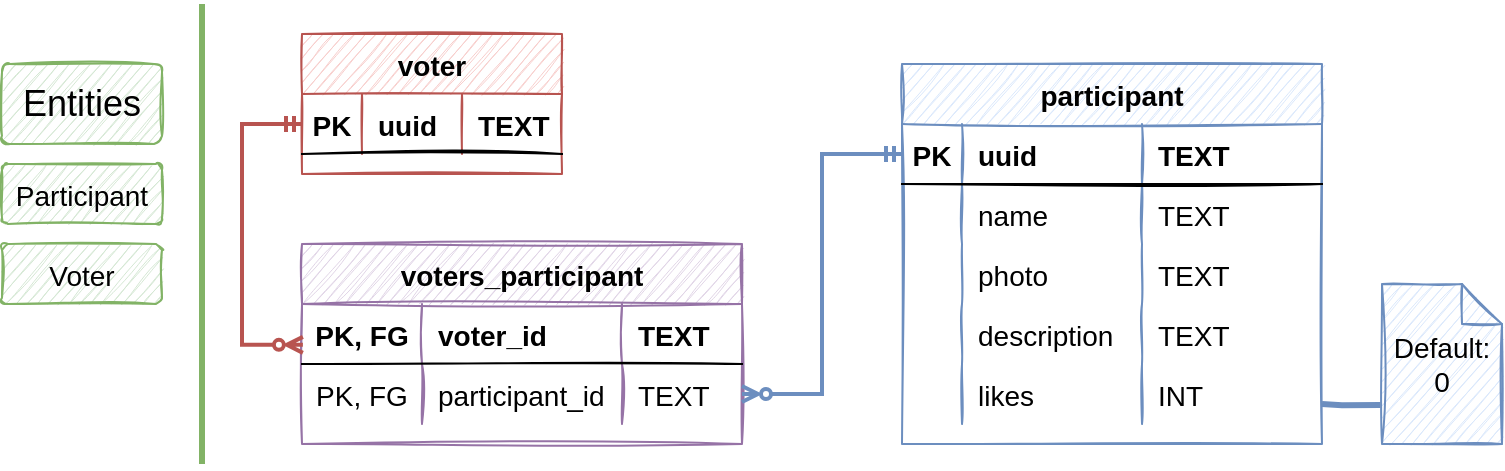 <mxfile version="20.2.8" type="github">
  <diagram id="3Alk2RVXmN2B8XhZHWVM" name="Page-1">
    <mxGraphModel dx="879" dy="572" grid="1" gridSize="10" guides="1" tooltips="1" connect="1" arrows="1" fold="1" page="1" pageScale="1" pageWidth="850" pageHeight="1100" math="0" shadow="0">
      <root>
        <mxCell id="0" />
        <mxCell id="1" parent="0" />
        <mxCell id="Qx3OsohBHnWMwSqAmt1C-1" value="&lt;font style=&quot;font-size: 18px;&quot;&gt;Entities&lt;/font&gt;" style="rounded=1;arcSize=10;whiteSpace=wrap;html=1;align=center;sketch=1;fillColor=#d5e8d4;strokeColor=#82b366;" vertex="1" parent="1">
          <mxGeometry x="30" y="40" width="80" height="40" as="geometry" />
        </mxCell>
        <mxCell id="Qx3OsohBHnWMwSqAmt1C-2" value="&lt;font style=&quot;font-size: 14px;&quot;&gt;Participant&lt;/font&gt;" style="rounded=1;arcSize=10;whiteSpace=wrap;html=1;align=center;sketch=1;fontSize=18;fillColor=#d5e8d4;strokeColor=#82b366;" vertex="1" parent="1">
          <mxGeometry x="30" y="90" width="80" height="30" as="geometry" />
        </mxCell>
        <mxCell id="Qx3OsohBHnWMwSqAmt1C-3" value="&lt;span style=&quot;font-size: 14px;&quot;&gt;Voter&lt;/span&gt;" style="rounded=1;arcSize=10;whiteSpace=wrap;html=1;align=center;sketch=1;fontSize=18;fillColor=#d5e8d4;strokeColor=#82b366;" vertex="1" parent="1">
          <mxGeometry x="30" y="130" width="80" height="30" as="geometry" />
        </mxCell>
        <mxCell id="Qx3OsohBHnWMwSqAmt1C-4" value="" style="endArrow=none;html=1;rounded=0;fontSize=14;fillColor=#d5e8d4;strokeColor=#82b366;strokeWidth=3;" edge="1" parent="1">
          <mxGeometry width="50" height="50" relative="1" as="geometry">
            <mxPoint x="130" y="240" as="sourcePoint" />
            <mxPoint x="130" y="10" as="targetPoint" />
          </mxGeometry>
        </mxCell>
        <mxCell id="Qx3OsohBHnWMwSqAmt1C-5" value="participant" style="shape=table;startSize=30;container=1;collapsible=1;childLayout=tableLayout;fixedRows=1;rowLines=0;fontStyle=1;align=center;resizeLast=1;sketch=1;fontSize=14;fillColor=#dae8fc;strokeColor=#6c8ebf;" vertex="1" parent="1">
          <mxGeometry x="480" y="40" width="210" height="190" as="geometry" />
        </mxCell>
        <mxCell id="Qx3OsohBHnWMwSqAmt1C-6" value="" style="shape=tableRow;horizontal=0;startSize=0;swimlaneHead=0;swimlaneBody=0;fillColor=none;collapsible=0;dropTarget=0;points=[[0,0.5],[1,0.5]];portConstraint=eastwest;top=0;left=0;right=0;bottom=1;sketch=1;fontSize=14;" vertex="1" parent="Qx3OsohBHnWMwSqAmt1C-5">
          <mxGeometry y="30" width="210" height="30" as="geometry" />
        </mxCell>
        <mxCell id="Qx3OsohBHnWMwSqAmt1C-7" value="PK" style="shape=partialRectangle;connectable=0;fillColor=none;top=0;left=0;bottom=0;right=0;fontStyle=1;overflow=hidden;sketch=1;fontSize=14;" vertex="1" parent="Qx3OsohBHnWMwSqAmt1C-6">
          <mxGeometry width="30" height="30" as="geometry">
            <mxRectangle width="30" height="30" as="alternateBounds" />
          </mxGeometry>
        </mxCell>
        <mxCell id="Qx3OsohBHnWMwSqAmt1C-8" value="uuid" style="shape=partialRectangle;connectable=0;fillColor=none;top=0;left=0;bottom=0;right=0;align=left;spacingLeft=6;fontStyle=1;overflow=hidden;sketch=1;fontSize=14;" vertex="1" parent="Qx3OsohBHnWMwSqAmt1C-6">
          <mxGeometry x="30" width="90" height="30" as="geometry">
            <mxRectangle width="90" height="30" as="alternateBounds" />
          </mxGeometry>
        </mxCell>
        <mxCell id="Qx3OsohBHnWMwSqAmt1C-23" value="TEXT" style="shape=partialRectangle;connectable=0;fillColor=none;top=0;left=0;bottom=0;right=0;align=left;spacingLeft=6;fontStyle=1;overflow=hidden;sketch=1;fontSize=14;" vertex="1" parent="Qx3OsohBHnWMwSqAmt1C-6">
          <mxGeometry x="120" width="90" height="30" as="geometry">
            <mxRectangle width="90" height="30" as="alternateBounds" />
          </mxGeometry>
        </mxCell>
        <mxCell id="Qx3OsohBHnWMwSqAmt1C-9" value="" style="shape=tableRow;horizontal=0;startSize=0;swimlaneHead=0;swimlaneBody=0;fillColor=none;collapsible=0;dropTarget=0;points=[[0,0.5],[1,0.5]];portConstraint=eastwest;top=0;left=0;right=0;bottom=0;sketch=1;fontSize=14;" vertex="1" parent="Qx3OsohBHnWMwSqAmt1C-5">
          <mxGeometry y="60" width="210" height="30" as="geometry" />
        </mxCell>
        <mxCell id="Qx3OsohBHnWMwSqAmt1C-10" value="" style="shape=partialRectangle;connectable=0;fillColor=none;top=0;left=0;bottom=0;right=0;editable=1;overflow=hidden;sketch=1;fontSize=14;" vertex="1" parent="Qx3OsohBHnWMwSqAmt1C-9">
          <mxGeometry width="30" height="30" as="geometry">
            <mxRectangle width="30" height="30" as="alternateBounds" />
          </mxGeometry>
        </mxCell>
        <mxCell id="Qx3OsohBHnWMwSqAmt1C-11" value="name" style="shape=partialRectangle;connectable=0;fillColor=none;top=0;left=0;bottom=0;right=0;align=left;spacingLeft=6;overflow=hidden;sketch=1;fontSize=14;" vertex="1" parent="Qx3OsohBHnWMwSqAmt1C-9">
          <mxGeometry x="30" width="90" height="30" as="geometry">
            <mxRectangle width="90" height="30" as="alternateBounds" />
          </mxGeometry>
        </mxCell>
        <mxCell id="Qx3OsohBHnWMwSqAmt1C-24" value="TEXT" style="shape=partialRectangle;connectable=0;fillColor=none;top=0;left=0;bottom=0;right=0;align=left;spacingLeft=6;overflow=hidden;sketch=1;fontSize=14;" vertex="1" parent="Qx3OsohBHnWMwSqAmt1C-9">
          <mxGeometry x="120" width="90" height="30" as="geometry">
            <mxRectangle width="90" height="30" as="alternateBounds" />
          </mxGeometry>
        </mxCell>
        <mxCell id="Qx3OsohBHnWMwSqAmt1C-12" value="" style="shape=tableRow;horizontal=0;startSize=0;swimlaneHead=0;swimlaneBody=0;fillColor=none;collapsible=0;dropTarget=0;points=[[0,0.5],[1,0.5]];portConstraint=eastwest;top=0;left=0;right=0;bottom=0;sketch=1;fontSize=14;" vertex="1" parent="Qx3OsohBHnWMwSqAmt1C-5">
          <mxGeometry y="90" width="210" height="30" as="geometry" />
        </mxCell>
        <mxCell id="Qx3OsohBHnWMwSqAmt1C-13" value="" style="shape=partialRectangle;connectable=0;fillColor=none;top=0;left=0;bottom=0;right=0;editable=1;overflow=hidden;sketch=1;fontSize=14;" vertex="1" parent="Qx3OsohBHnWMwSqAmt1C-12">
          <mxGeometry width="30" height="30" as="geometry">
            <mxRectangle width="30" height="30" as="alternateBounds" />
          </mxGeometry>
        </mxCell>
        <mxCell id="Qx3OsohBHnWMwSqAmt1C-14" value="photo" style="shape=partialRectangle;connectable=0;fillColor=none;top=0;left=0;bottom=0;right=0;align=left;spacingLeft=6;overflow=hidden;sketch=1;fontSize=14;" vertex="1" parent="Qx3OsohBHnWMwSqAmt1C-12">
          <mxGeometry x="30" width="90" height="30" as="geometry">
            <mxRectangle width="90" height="30" as="alternateBounds" />
          </mxGeometry>
        </mxCell>
        <mxCell id="Qx3OsohBHnWMwSqAmt1C-25" value="TEXT" style="shape=partialRectangle;connectable=0;fillColor=none;top=0;left=0;bottom=0;right=0;align=left;spacingLeft=6;overflow=hidden;sketch=1;fontSize=14;" vertex="1" parent="Qx3OsohBHnWMwSqAmt1C-12">
          <mxGeometry x="120" width="90" height="30" as="geometry">
            <mxRectangle width="90" height="30" as="alternateBounds" />
          </mxGeometry>
        </mxCell>
        <mxCell id="Qx3OsohBHnWMwSqAmt1C-15" value="" style="shape=tableRow;horizontal=0;startSize=0;swimlaneHead=0;swimlaneBody=0;fillColor=none;collapsible=0;dropTarget=0;points=[[0,0.5],[1,0.5]];portConstraint=eastwest;top=0;left=0;right=0;bottom=0;sketch=1;fontSize=14;" vertex="1" parent="Qx3OsohBHnWMwSqAmt1C-5">
          <mxGeometry y="120" width="210" height="30" as="geometry" />
        </mxCell>
        <mxCell id="Qx3OsohBHnWMwSqAmt1C-16" value="" style="shape=partialRectangle;connectable=0;fillColor=none;top=0;left=0;bottom=0;right=0;editable=1;overflow=hidden;sketch=1;fontSize=14;" vertex="1" parent="Qx3OsohBHnWMwSqAmt1C-15">
          <mxGeometry width="30" height="30" as="geometry">
            <mxRectangle width="30" height="30" as="alternateBounds" />
          </mxGeometry>
        </mxCell>
        <mxCell id="Qx3OsohBHnWMwSqAmt1C-17" value="description" style="shape=partialRectangle;connectable=0;fillColor=none;top=0;left=0;bottom=0;right=0;align=left;spacingLeft=6;overflow=hidden;sketch=1;fontSize=14;" vertex="1" parent="Qx3OsohBHnWMwSqAmt1C-15">
          <mxGeometry x="30" width="90" height="30" as="geometry">
            <mxRectangle width="90" height="30" as="alternateBounds" />
          </mxGeometry>
        </mxCell>
        <mxCell id="Qx3OsohBHnWMwSqAmt1C-26" value="TEXT" style="shape=partialRectangle;connectable=0;fillColor=none;top=0;left=0;bottom=0;right=0;align=left;spacingLeft=6;overflow=hidden;sketch=1;fontSize=14;" vertex="1" parent="Qx3OsohBHnWMwSqAmt1C-15">
          <mxGeometry x="120" width="90" height="30" as="geometry">
            <mxRectangle width="90" height="30" as="alternateBounds" />
          </mxGeometry>
        </mxCell>
        <mxCell id="Qx3OsohBHnWMwSqAmt1C-18" style="shape=tableRow;horizontal=0;startSize=0;swimlaneHead=0;swimlaneBody=0;fillColor=none;collapsible=0;dropTarget=0;points=[[0,0.5],[1,0.5]];portConstraint=eastwest;top=0;left=0;right=0;bottom=0;sketch=1;fontSize=14;" vertex="1" parent="Qx3OsohBHnWMwSqAmt1C-5">
          <mxGeometry y="150" width="210" height="30" as="geometry" />
        </mxCell>
        <mxCell id="Qx3OsohBHnWMwSqAmt1C-19" style="shape=partialRectangle;connectable=0;fillColor=none;top=0;left=0;bottom=0;right=0;editable=1;overflow=hidden;sketch=1;fontSize=14;" vertex="1" parent="Qx3OsohBHnWMwSqAmt1C-18">
          <mxGeometry width="30" height="30" as="geometry">
            <mxRectangle width="30" height="30" as="alternateBounds" />
          </mxGeometry>
        </mxCell>
        <mxCell id="Qx3OsohBHnWMwSqAmt1C-20" value="likes" style="shape=partialRectangle;connectable=0;fillColor=none;top=0;left=0;bottom=0;right=0;align=left;spacingLeft=6;overflow=hidden;sketch=1;fontSize=14;" vertex="1" parent="Qx3OsohBHnWMwSqAmt1C-18">
          <mxGeometry x="30" width="90" height="30" as="geometry">
            <mxRectangle width="90" height="30" as="alternateBounds" />
          </mxGeometry>
        </mxCell>
        <mxCell id="Qx3OsohBHnWMwSqAmt1C-27" value="INT" style="shape=partialRectangle;connectable=0;fillColor=none;top=0;left=0;bottom=0;right=0;align=left;spacingLeft=6;overflow=hidden;sketch=1;fontSize=14;" vertex="1" parent="Qx3OsohBHnWMwSqAmt1C-18">
          <mxGeometry x="120" width="90" height="30" as="geometry">
            <mxRectangle width="90" height="30" as="alternateBounds" />
          </mxGeometry>
        </mxCell>
        <mxCell id="Qx3OsohBHnWMwSqAmt1C-22" style="edgeStyle=orthogonalEdgeStyle;rounded=0;orthogonalLoop=1;jettySize=auto;html=1;strokeWidth=3;fontSize=14;exitX=-0.012;exitY=0.757;exitDx=0;exitDy=0;exitPerimeter=0;jumpSize=6;endSize=0;startSize=0;fillColor=#dae8fc;strokeColor=#6c8ebf;endArrow=none;endFill=0;" edge="1" parent="1" source="Qx3OsohBHnWMwSqAmt1C-21">
          <mxGeometry relative="1" as="geometry">
            <mxPoint x="690" y="210" as="targetPoint" />
            <Array as="points">
              <mxPoint x="700" y="211" />
              <mxPoint x="690" y="210" />
            </Array>
          </mxGeometry>
        </mxCell>
        <mxCell id="Qx3OsohBHnWMwSqAmt1C-21" value="Default: 0" style="shape=note;size=20;whiteSpace=wrap;html=1;sketch=1;fontSize=14;fillColor=#dae8fc;strokeColor=#6c8ebf;" vertex="1" parent="1">
          <mxGeometry x="720" y="150" width="60" height="80" as="geometry" />
        </mxCell>
        <mxCell id="Qx3OsohBHnWMwSqAmt1C-28" value="voter" style="shape=table;startSize=30;container=1;collapsible=1;childLayout=tableLayout;fixedRows=1;rowLines=0;fontStyle=1;align=center;resizeLast=1;sketch=1;fontSize=14;fillColor=#f8cecc;strokeColor=#b85450;" vertex="1" parent="1">
          <mxGeometry x="180" y="25" width="130" height="70" as="geometry" />
        </mxCell>
        <mxCell id="Qx3OsohBHnWMwSqAmt1C-29" value="" style="shape=tableRow;horizontal=0;startSize=0;swimlaneHead=0;swimlaneBody=0;fillColor=none;collapsible=0;dropTarget=0;points=[[0,0.5],[1,0.5]];portConstraint=eastwest;top=0;left=0;right=0;bottom=1;sketch=1;fontSize=14;" vertex="1" parent="Qx3OsohBHnWMwSqAmt1C-28">
          <mxGeometry y="30" width="130" height="30" as="geometry" />
        </mxCell>
        <mxCell id="Qx3OsohBHnWMwSqAmt1C-30" value="PK" style="shape=partialRectangle;connectable=0;fillColor=none;top=0;left=0;bottom=0;right=0;fontStyle=1;overflow=hidden;sketch=1;fontSize=14;" vertex="1" parent="Qx3OsohBHnWMwSqAmt1C-29">
          <mxGeometry width="30" height="30" as="geometry">
            <mxRectangle width="30" height="30" as="alternateBounds" />
          </mxGeometry>
        </mxCell>
        <mxCell id="Qx3OsohBHnWMwSqAmt1C-31" value="uuid" style="shape=partialRectangle;connectable=0;fillColor=none;top=0;left=0;bottom=0;right=0;align=left;spacingLeft=6;fontStyle=1;overflow=hidden;sketch=1;fontSize=14;" vertex="1" parent="Qx3OsohBHnWMwSqAmt1C-29">
          <mxGeometry x="30" width="50" height="30" as="geometry">
            <mxRectangle width="50" height="30" as="alternateBounds" />
          </mxGeometry>
        </mxCell>
        <mxCell id="Qx3OsohBHnWMwSqAmt1C-32" value="TEXT" style="shape=partialRectangle;connectable=0;fillColor=none;top=0;left=0;bottom=0;right=0;align=left;spacingLeft=6;fontStyle=1;overflow=hidden;sketch=1;fontSize=14;" vertex="1" parent="Qx3OsohBHnWMwSqAmt1C-29">
          <mxGeometry x="80" width="50" height="30" as="geometry">
            <mxRectangle width="50" height="30" as="alternateBounds" />
          </mxGeometry>
        </mxCell>
        <mxCell id="Qx3OsohBHnWMwSqAmt1C-70" value="voters_participant" style="shape=table;startSize=30;container=1;collapsible=1;childLayout=tableLayout;fixedRows=1;rowLines=0;fontStyle=1;align=center;resizeLast=1;sketch=1;fontSize=14;fillColor=#e1d5e7;strokeColor=#9673a6;" vertex="1" parent="1">
          <mxGeometry x="180" y="130" width="220" height="100" as="geometry" />
        </mxCell>
        <mxCell id="Qx3OsohBHnWMwSqAmt1C-71" value="" style="shape=tableRow;horizontal=0;startSize=0;swimlaneHead=0;swimlaneBody=0;fillColor=none;collapsible=0;dropTarget=0;points=[[0,0.5],[1,0.5]];portConstraint=eastwest;top=0;left=0;right=0;bottom=1;sketch=1;fontSize=14;" vertex="1" parent="Qx3OsohBHnWMwSqAmt1C-70">
          <mxGeometry y="30" width="220" height="30" as="geometry" />
        </mxCell>
        <mxCell id="Qx3OsohBHnWMwSqAmt1C-72" value="PK, FG" style="shape=partialRectangle;connectable=0;fillColor=none;top=0;left=0;bottom=0;right=0;fontStyle=1;overflow=hidden;sketch=1;fontSize=14;" vertex="1" parent="Qx3OsohBHnWMwSqAmt1C-71">
          <mxGeometry width="60" height="30" as="geometry">
            <mxRectangle width="60" height="30" as="alternateBounds" />
          </mxGeometry>
        </mxCell>
        <mxCell id="Qx3OsohBHnWMwSqAmt1C-73" value="voter_id" style="shape=partialRectangle;connectable=0;fillColor=none;top=0;left=0;bottom=0;right=0;align=left;spacingLeft=6;fontStyle=1;overflow=hidden;sketch=1;fontSize=14;" vertex="1" parent="Qx3OsohBHnWMwSqAmt1C-71">
          <mxGeometry x="60" width="100" height="30" as="geometry">
            <mxRectangle width="100" height="30" as="alternateBounds" />
          </mxGeometry>
        </mxCell>
        <mxCell id="Qx3OsohBHnWMwSqAmt1C-74" value="TEXT" style="shape=partialRectangle;connectable=0;fillColor=none;top=0;left=0;bottom=0;right=0;align=left;spacingLeft=6;fontStyle=1;overflow=hidden;sketch=1;fontSize=14;" vertex="1" parent="Qx3OsohBHnWMwSqAmt1C-71">
          <mxGeometry x="160" width="60" height="30" as="geometry">
            <mxRectangle width="60" height="30" as="alternateBounds" />
          </mxGeometry>
        </mxCell>
        <mxCell id="Qx3OsohBHnWMwSqAmt1C-76" value="" style="shape=tableRow;horizontal=0;startSize=0;swimlaneHead=0;swimlaneBody=0;fillColor=none;collapsible=0;dropTarget=0;points=[[0,0.5],[1,0.5]];portConstraint=eastwest;top=0;left=0;right=0;bottom=0;sketch=1;fontSize=14;" vertex="1" parent="Qx3OsohBHnWMwSqAmt1C-70">
          <mxGeometry y="60" width="220" height="30" as="geometry" />
        </mxCell>
        <mxCell id="Qx3OsohBHnWMwSqAmt1C-77" value="PK, FG" style="shape=partialRectangle;connectable=0;fillColor=none;top=0;left=0;bottom=0;right=0;editable=1;overflow=hidden;sketch=1;fontSize=14;" vertex="1" parent="Qx3OsohBHnWMwSqAmt1C-76">
          <mxGeometry width="60" height="30" as="geometry">
            <mxRectangle width="60" height="30" as="alternateBounds" />
          </mxGeometry>
        </mxCell>
        <mxCell id="Qx3OsohBHnWMwSqAmt1C-78" value="participant_id" style="shape=partialRectangle;connectable=0;fillColor=none;top=0;left=0;bottom=0;right=0;align=left;spacingLeft=6;overflow=hidden;sketch=1;fontSize=14;" vertex="1" parent="Qx3OsohBHnWMwSqAmt1C-76">
          <mxGeometry x="60" width="100" height="30" as="geometry">
            <mxRectangle width="100" height="30" as="alternateBounds" />
          </mxGeometry>
        </mxCell>
        <mxCell id="Qx3OsohBHnWMwSqAmt1C-79" value="TEXT" style="shape=partialRectangle;connectable=0;fillColor=none;top=0;left=0;bottom=0;right=0;align=left;spacingLeft=6;overflow=hidden;sketch=1;fontSize=14;" vertex="1" parent="Qx3OsohBHnWMwSqAmt1C-76">
          <mxGeometry x="160" width="60" height="30" as="geometry">
            <mxRectangle width="60" height="30" as="alternateBounds" />
          </mxGeometry>
        </mxCell>
        <mxCell id="Qx3OsohBHnWMwSqAmt1C-93" style="edgeStyle=orthogonalEdgeStyle;rounded=0;jumpSize=6;orthogonalLoop=1;jettySize=auto;html=1;entryX=0.002;entryY=0.681;entryDx=0;entryDy=0;entryPerimeter=0;strokeWidth=2;fontSize=14;startArrow=ERmandOne;startFill=0;endArrow=ERzeroToMany;endFill=0;startSize=5;endSize=5;fillColor=#f8cecc;strokeColor=#b85450;" edge="1" parent="1" source="Qx3OsohBHnWMwSqAmt1C-29" target="Qx3OsohBHnWMwSqAmt1C-71">
          <mxGeometry relative="1" as="geometry">
            <Array as="points">
              <mxPoint x="150" y="70" />
              <mxPoint x="150" y="180" />
            </Array>
          </mxGeometry>
        </mxCell>
        <mxCell id="Qx3OsohBHnWMwSqAmt1C-94" style="edgeStyle=orthogonalEdgeStyle;rounded=0;jumpSize=6;orthogonalLoop=1;jettySize=auto;html=1;entryX=0;entryY=0.5;entryDx=0;entryDy=0;strokeWidth=2;fontSize=14;startArrow=ERzeroToMany;startFill=0;endArrow=ERmandOne;endFill=0;startSize=5;endSize=5;fillColor=#dae8fc;strokeColor=#6c8ebf;" edge="1" parent="1" source="Qx3OsohBHnWMwSqAmt1C-76" target="Qx3OsohBHnWMwSqAmt1C-6">
          <mxGeometry relative="1" as="geometry" />
        </mxCell>
      </root>
    </mxGraphModel>
  </diagram>
</mxfile>
